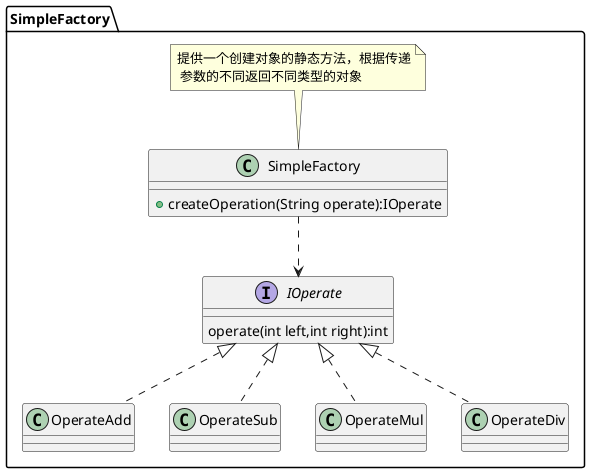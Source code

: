 @startuml
package SimpleFactory{
    interface IOperate{
        operate(int left,int right):int
    }
    class OperateAdd implements IOperate
    class OperateSub implements IOperate
    class OperateMul implements IOperate
    class OperateDiv implements IOperate
    class SimpleFactory{
        +createOperation(String operate):IOperate
    }
    note top:提供一个创建对象的静态方法，根据传递\n 参数的不同返回不同类型的对象
    SimpleFactory..> IOperate
}
@enduml